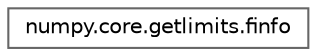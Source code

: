 digraph "Graphical Class Hierarchy"
{
 // LATEX_PDF_SIZE
  bgcolor="transparent";
  edge [fontname=Helvetica,fontsize=10,labelfontname=Helvetica,labelfontsize=10];
  node [fontname=Helvetica,fontsize=10,shape=box,height=0.2,width=0.4];
  rankdir="LR";
  Node0 [id="Node000000",label="numpy.core.getlimits.finfo",height=0.2,width=0.4,color="grey40", fillcolor="white", style="filled",URL="$df/d9b/classnumpy_1_1core_1_1getlimits_1_1finfo.html",tooltip=" "];
}

